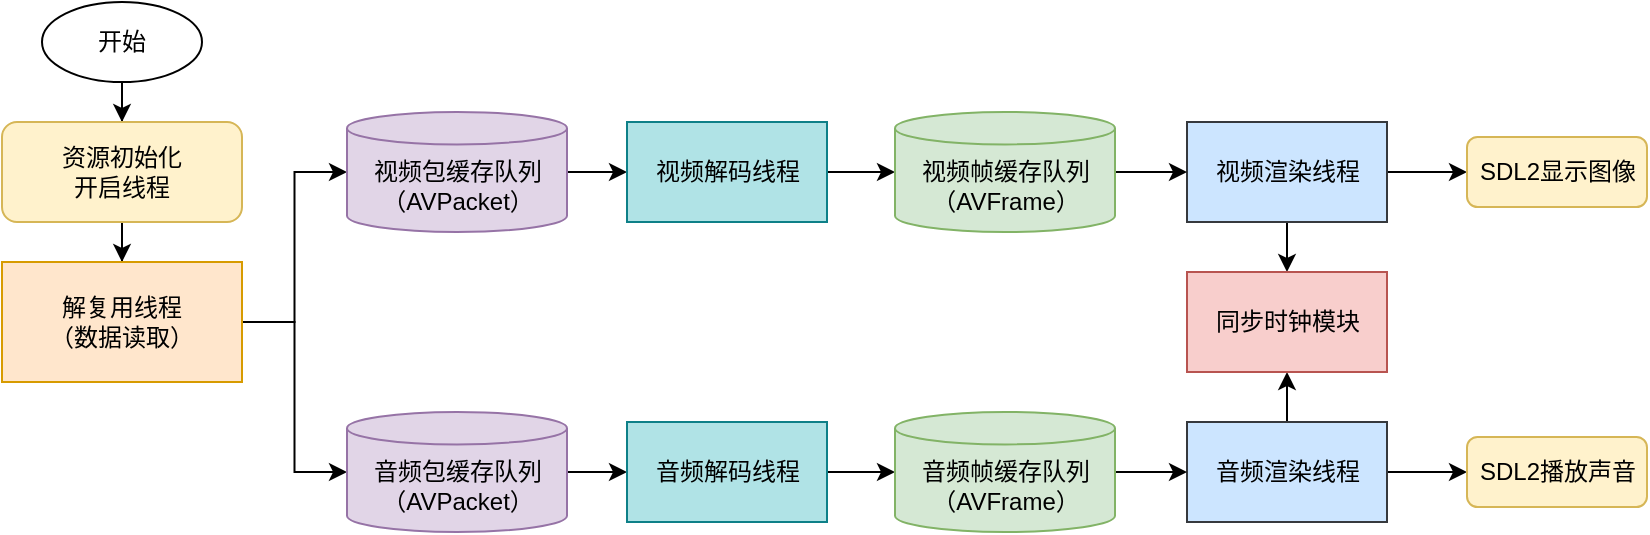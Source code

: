 <mxfile version="16.1.2" type="device"><diagram id="Wviep4UoTm6usdcjrbXs" name="第 1 页"><mxGraphModel dx="666" dy="494" grid="1" gridSize="10" guides="1" tooltips="1" connect="1" arrows="1" fold="1" page="1" pageScale="1" pageWidth="1169" pageHeight="827" math="0" shadow="0"><root><mxCell id="0"/><mxCell id="1" parent="0"/><mxCell id="rxVoo2GVDofvGoWA8q6j-4" style="edgeStyle=orthogonalEdgeStyle;rounded=0;orthogonalLoop=1;jettySize=auto;html=1;" parent="1" source="rxVoo2GVDofvGoWA8q6j-1" target="rxVoo2GVDofvGoWA8q6j-3" edge="1"><mxGeometry relative="1" as="geometry"/></mxCell><mxCell id="rxVoo2GVDofvGoWA8q6j-1" value="开始" style="ellipse;whiteSpace=wrap;html=1;" parent="1" vertex="1"><mxGeometry x="100" y="80" width="80" height="40" as="geometry"/></mxCell><mxCell id="gMDG2390zx3LwGTc_ycM-3" style="edgeStyle=orthogonalEdgeStyle;rounded=0;orthogonalLoop=1;jettySize=auto;html=1;" parent="1" source="rxVoo2GVDofvGoWA8q6j-3" target="gMDG2390zx3LwGTc_ycM-2" edge="1"><mxGeometry relative="1" as="geometry"/></mxCell><mxCell id="rxVoo2GVDofvGoWA8q6j-3" value="资源初始化&lt;br&gt;开启线程" style="rounded=1;whiteSpace=wrap;html=1;fillColor=#fff2cc;strokeColor=#d6b656;align=center;" parent="1" vertex="1"><mxGeometry x="80" y="140" width="120" height="50" as="geometry"/></mxCell><mxCell id="gMDG2390zx3LwGTc_ycM-6" style="edgeStyle=orthogonalEdgeStyle;rounded=0;orthogonalLoop=1;jettySize=auto;html=1;entryX=0;entryY=0.5;entryDx=0;entryDy=0;entryPerimeter=0;" parent="1" source="gMDG2390zx3LwGTc_ycM-2" target="gMDG2390zx3LwGTc_ycM-4" edge="1"><mxGeometry relative="1" as="geometry"/></mxCell><mxCell id="gMDG2390zx3LwGTc_ycM-51" style="edgeStyle=orthogonalEdgeStyle;rounded=0;orthogonalLoop=1;jettySize=auto;html=1;entryX=0;entryY=0.5;entryDx=0;entryDy=0;entryPerimeter=0;" parent="1" source="gMDG2390zx3LwGTc_ycM-2" target="gMDG2390zx3LwGTc_ycM-43" edge="1"><mxGeometry relative="1" as="geometry"/></mxCell><mxCell id="gMDG2390zx3LwGTc_ycM-2" value="解复用线程&lt;br&gt;（数据读取）" style="rounded=0;whiteSpace=wrap;html=1;fillColor=#ffe6cc;strokeColor=#d79b00;" parent="1" vertex="1"><mxGeometry x="80" y="210" width="120" height="60" as="geometry"/></mxCell><mxCell id="gMDG2390zx3LwGTc_ycM-17" style="edgeStyle=orthogonalEdgeStyle;rounded=0;orthogonalLoop=1;jettySize=auto;html=1;" parent="1" source="gMDG2390zx3LwGTc_ycM-4" target="gMDG2390zx3LwGTc_ycM-16" edge="1"><mxGeometry relative="1" as="geometry"/></mxCell><mxCell id="gMDG2390zx3LwGTc_ycM-4" value="视频包缓存队列（AVPacket）" style="shape=cylinder3;whiteSpace=wrap;html=1;boundedLbl=1;backgroundOutline=1;size=8.095;fillColor=#e1d5e7;strokeColor=#9673a6;" parent="1" vertex="1"><mxGeometry x="252.5" y="135" width="110" height="60" as="geometry"/></mxCell><mxCell id="gMDG2390zx3LwGTc_ycM-15" style="edgeStyle=orthogonalEdgeStyle;rounded=0;orthogonalLoop=1;jettySize=auto;html=1;" parent="1" source="gMDG2390zx3LwGTc_ycM-8" target="gMDG2390zx3LwGTc_ycM-14" edge="1"><mxGeometry relative="1" as="geometry"/></mxCell><mxCell id="gMDG2390zx3LwGTc_ycM-53" style="edgeStyle=orthogonalEdgeStyle;rounded=0;orthogonalLoop=1;jettySize=auto;html=1;entryX=0.5;entryY=0;entryDx=0;entryDy=0;" parent="1" source="gMDG2390zx3LwGTc_ycM-8" target="gMDG2390zx3LwGTc_ycM-52" edge="1"><mxGeometry relative="1" as="geometry"/></mxCell><mxCell id="gMDG2390zx3LwGTc_ycM-8" value="视频渲染线程" style="rounded=0;whiteSpace=wrap;html=1;fillColor=#cce5ff;strokeColor=#36393d;" parent="1" vertex="1"><mxGeometry x="672.5" y="140" width="100" height="50" as="geometry"/></mxCell><mxCell id="gMDG2390zx3LwGTc_ycM-14" value="SDL2显示图像" style="rounded=1;whiteSpace=wrap;html=1;shadow=0;fillColor=#fff2cc;strokeColor=#d6b656;" parent="1" vertex="1"><mxGeometry x="812.5" y="147.5" width="90" height="35" as="geometry"/></mxCell><mxCell id="gMDG2390zx3LwGTc_ycM-29" style="edgeStyle=orthogonalEdgeStyle;rounded=0;orthogonalLoop=1;jettySize=auto;html=1;" parent="1" source="gMDG2390zx3LwGTc_ycM-16" target="gMDG2390zx3LwGTc_ycM-28" edge="1"><mxGeometry relative="1" as="geometry"/></mxCell><mxCell id="gMDG2390zx3LwGTc_ycM-16" value="视频解码线程" style="rounded=0;whiteSpace=wrap;html=1;fillColor=#b0e3e6;strokeColor=#0e8088;" parent="1" vertex="1"><mxGeometry x="392.5" y="140" width="100" height="50" as="geometry"/></mxCell><mxCell id="gMDG2390zx3LwGTc_ycM-30" style="edgeStyle=orthogonalEdgeStyle;rounded=0;orthogonalLoop=1;jettySize=auto;html=1;" parent="1" source="gMDG2390zx3LwGTc_ycM-28" target="gMDG2390zx3LwGTc_ycM-8" edge="1"><mxGeometry relative="1" as="geometry"/></mxCell><mxCell id="gMDG2390zx3LwGTc_ycM-28" value="视频帧缓存队列（AVFrame）" style="shape=cylinder3;whiteSpace=wrap;html=1;boundedLbl=1;backgroundOutline=1;size=8.095;fillColor=#d5e8d4;strokeColor=#82b366;" parent="1" vertex="1"><mxGeometry x="526.5" y="135" width="110" height="60" as="geometry"/></mxCell><mxCell id="gMDG2390zx3LwGTc_ycM-42" style="edgeStyle=orthogonalEdgeStyle;rounded=0;orthogonalLoop=1;jettySize=auto;html=1;" parent="1" source="gMDG2390zx3LwGTc_ycM-43" target="gMDG2390zx3LwGTc_ycM-48" edge="1"><mxGeometry relative="1" as="geometry"/></mxCell><mxCell id="gMDG2390zx3LwGTc_ycM-43" value="音频包缓存队列（AVPacket）" style="shape=cylinder3;whiteSpace=wrap;html=1;boundedLbl=1;backgroundOutline=1;size=8.095;fillColor=#e1d5e7;strokeColor=#9673a6;" parent="1" vertex="1"><mxGeometry x="252.5" y="285" width="110" height="60" as="geometry"/></mxCell><mxCell id="gMDG2390zx3LwGTc_ycM-44" style="edgeStyle=orthogonalEdgeStyle;rounded=0;orthogonalLoop=1;jettySize=auto;html=1;" parent="1" source="gMDG2390zx3LwGTc_ycM-45" target="gMDG2390zx3LwGTc_ycM-46" edge="1"><mxGeometry relative="1" as="geometry"/></mxCell><mxCell id="gMDG2390zx3LwGTc_ycM-54" style="edgeStyle=orthogonalEdgeStyle;rounded=0;orthogonalLoop=1;jettySize=auto;html=1;entryX=0.5;entryY=1;entryDx=0;entryDy=0;" parent="1" source="gMDG2390zx3LwGTc_ycM-45" target="gMDG2390zx3LwGTc_ycM-52" edge="1"><mxGeometry relative="1" as="geometry"/></mxCell><mxCell id="gMDG2390zx3LwGTc_ycM-45" value="音频渲染线程" style="rounded=0;whiteSpace=wrap;html=1;fillColor=#cce5ff;strokeColor=#36393d;" parent="1" vertex="1"><mxGeometry x="672.5" y="290" width="100" height="50" as="geometry"/></mxCell><mxCell id="gMDG2390zx3LwGTc_ycM-46" value="SDL2播放声音" style="rounded=1;whiteSpace=wrap;html=1;shadow=0;fillColor=#fff2cc;strokeColor=#d6b656;" parent="1" vertex="1"><mxGeometry x="812.5" y="297.5" width="90" height="35" as="geometry"/></mxCell><mxCell id="gMDG2390zx3LwGTc_ycM-47" style="edgeStyle=orthogonalEdgeStyle;rounded=0;orthogonalLoop=1;jettySize=auto;html=1;" parent="1" source="gMDG2390zx3LwGTc_ycM-48" target="gMDG2390zx3LwGTc_ycM-50" edge="1"><mxGeometry relative="1" as="geometry"/></mxCell><mxCell id="gMDG2390zx3LwGTc_ycM-48" value="音频解码线程" style="rounded=0;whiteSpace=wrap;html=1;fillColor=#b0e3e6;strokeColor=#0e8088;" parent="1" vertex="1"><mxGeometry x="392.5" y="290" width="100" height="50" as="geometry"/></mxCell><mxCell id="gMDG2390zx3LwGTc_ycM-49" style="edgeStyle=orthogonalEdgeStyle;rounded=0;orthogonalLoop=1;jettySize=auto;html=1;" parent="1" source="gMDG2390zx3LwGTc_ycM-50" target="gMDG2390zx3LwGTc_ycM-45" edge="1"><mxGeometry relative="1" as="geometry"/></mxCell><mxCell id="gMDG2390zx3LwGTc_ycM-50" value="音频帧缓存队列（AVFrame）" style="shape=cylinder3;whiteSpace=wrap;html=1;boundedLbl=1;backgroundOutline=1;size=8.095;fillColor=#d5e8d4;strokeColor=#82b366;" parent="1" vertex="1"><mxGeometry x="526.5" y="285" width="110" height="60" as="geometry"/></mxCell><mxCell id="gMDG2390zx3LwGTc_ycM-52" value="同步时钟模块" style="rounded=0;whiteSpace=wrap;html=1;fillColor=#f8cecc;strokeColor=#b85450;" parent="1" vertex="1"><mxGeometry x="672.5" y="215" width="100" height="50" as="geometry"/></mxCell></root></mxGraphModel></diagram></mxfile>